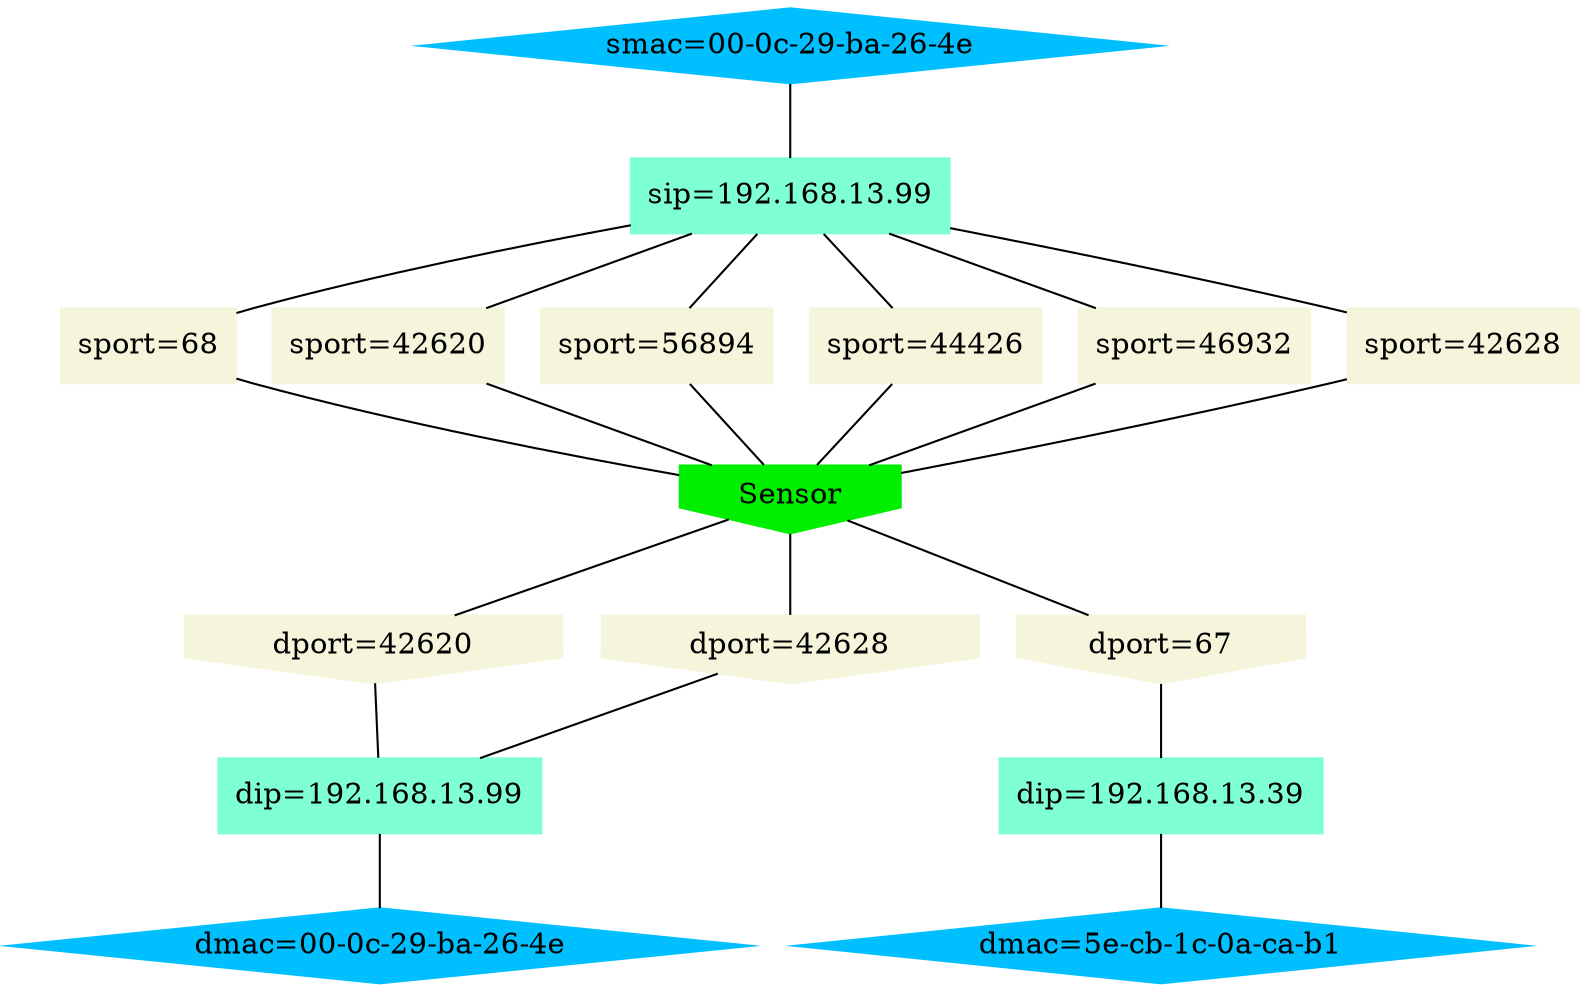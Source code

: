 graph {
	"sip=192.168.13.99" [label="sip=192.168.13.99" color=aquamarine shape=box style=filled]
	Sensor [label=Sensor color=green2 shape=invhouse style=filled]
	"dip=192.168.13.39" [label="dip=192.168.13.39" color=aquamarine shape=box style=filled]
	"dip=192.168.13.99" [label="dip=192.168.13.99" color=aquamarine shape=box style=filled]
	"sport=68" [label="sport=68" color=beige shape=box style=filled]
	"sip=192.168.13.99" -- "sport=68"
	"sport=68" -- Sensor
	"sport=42620" [label="sport=42620" color=beige shape=box style=filled]
	"sip=192.168.13.99" -- "sport=42620"
	"sport=42620" -- Sensor
	"sport=56894" [label="sport=56894" color=beige shape=box style=filled]
	"sip=192.168.13.99" -- "sport=56894"
	"sport=56894" -- Sensor
	"sport=44426" [label="sport=44426" color=beige shape=box style=filled]
	"sip=192.168.13.99" -- "sport=44426"
	"sport=44426" -- Sensor
	"sport=46932" [label="sport=46932" color=beige shape=box style=filled]
	"sip=192.168.13.99" -- "sport=46932"
	"sport=46932" -- Sensor
	"sport=42628" [label="sport=42628" color=beige shape=box style=filled]
	"sip=192.168.13.99" -- "sport=42628"
	"sport=42628" -- Sensor
	"dport=42620" [label="dport=42620" color=beige shape=invhouse style=filled]
	"dport=42620" -- "dip=192.168.13.99"
	Sensor -- "dport=42620"
	"dport=67" [label="dport=67" color=beige shape=invhouse style=filled]
	"dport=67" -- "dip=192.168.13.39"
	Sensor -- "dport=67"
	"dport=42628" [label="dport=42628" color=beige shape=invhouse style=filled]
	"dport=42628" -- "dip=192.168.13.99"
	Sensor -- "dport=42628"
	"smac=00-0c-29-ba-26-4e" [label="smac=00-0c-29-ba-26-4e" color=deepskyblue shape=diamond style=filled]
	"smac=00-0c-29-ba-26-4e" -- "sip=192.168.13.99"
	"dmac=00-0c-29-ba-26-4e" [label="dmac=00-0c-29-ba-26-4e" color=deepskyblue shape=diamond style=filled]
	"dip=192.168.13.99" -- "dmac=00-0c-29-ba-26-4e"
	"dmac=5e-cb-1c-0a-ca-b1" [label="dmac=5e-cb-1c-0a-ca-b1" color=deepskyblue shape=diamond style=filled]
	"dip=192.168.13.39" -- "dmac=5e-cb-1c-0a-ca-b1"
}
